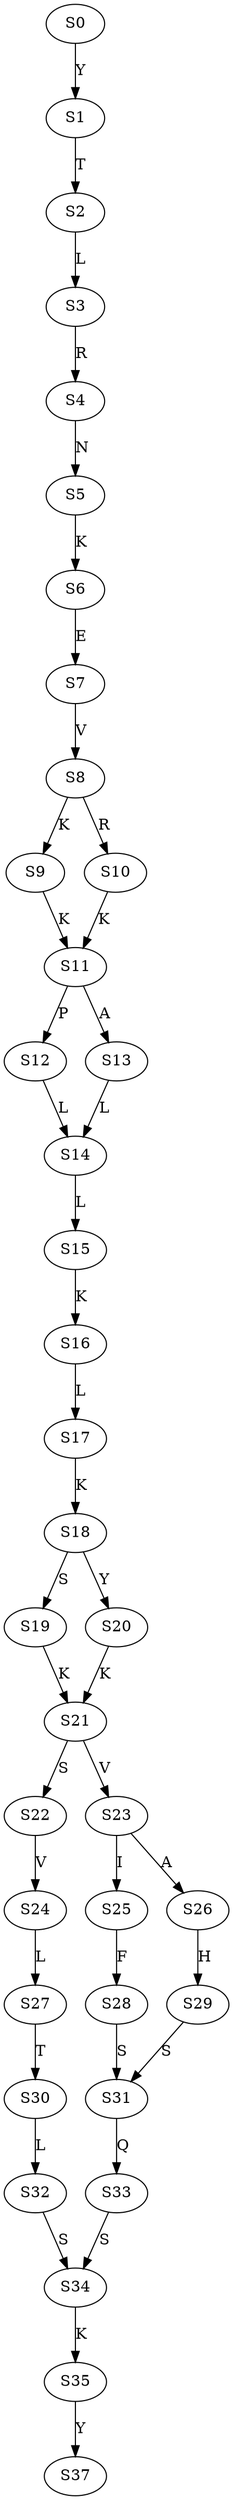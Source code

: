 strict digraph  {
	S0 -> S1 [ label = Y ];
	S1 -> S2 [ label = T ];
	S2 -> S3 [ label = L ];
	S3 -> S4 [ label = R ];
	S4 -> S5 [ label = N ];
	S5 -> S6 [ label = K ];
	S6 -> S7 [ label = E ];
	S7 -> S8 [ label = V ];
	S8 -> S9 [ label = K ];
	S8 -> S10 [ label = R ];
	S9 -> S11 [ label = K ];
	S10 -> S11 [ label = K ];
	S11 -> S12 [ label = P ];
	S11 -> S13 [ label = A ];
	S12 -> S14 [ label = L ];
	S13 -> S14 [ label = L ];
	S14 -> S15 [ label = L ];
	S15 -> S16 [ label = K ];
	S16 -> S17 [ label = L ];
	S17 -> S18 [ label = K ];
	S18 -> S19 [ label = S ];
	S18 -> S20 [ label = Y ];
	S19 -> S21 [ label = K ];
	S20 -> S21 [ label = K ];
	S21 -> S22 [ label = S ];
	S21 -> S23 [ label = V ];
	S22 -> S24 [ label = V ];
	S23 -> S25 [ label = I ];
	S23 -> S26 [ label = A ];
	S24 -> S27 [ label = L ];
	S25 -> S28 [ label = F ];
	S26 -> S29 [ label = H ];
	S27 -> S30 [ label = T ];
	S28 -> S31 [ label = S ];
	S29 -> S31 [ label = S ];
	S30 -> S32 [ label = L ];
	S31 -> S33 [ label = Q ];
	S32 -> S34 [ label = S ];
	S33 -> S34 [ label = S ];
	S34 -> S35 [ label = K ];
	S35 -> S37 [ label = Y ];
}
